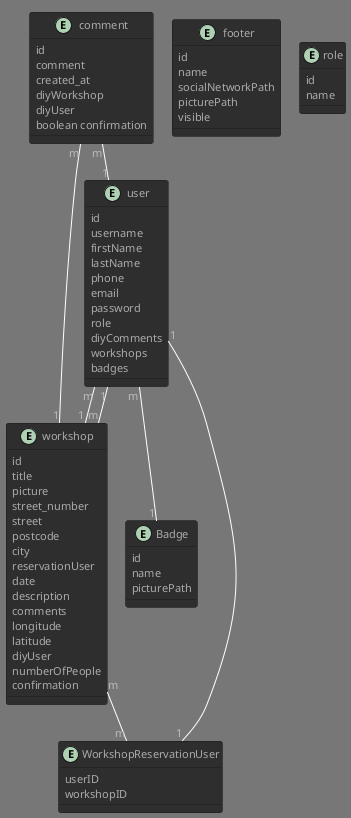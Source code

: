 @startuml
!pragma layout smetana
!theme reddress-darkorange

entity user {
    id
    username
    firstName
    lastName
    phone
    email
    password
    role
    diyComments
    workshops
    badges
}

entity workshop {
    id
    title
    picture
    street_number
    street
    postcode
    city
    reservationUser
    date
    description
    comments
    longitude
    latitude
    diyUser
    numberOfPeople
    confirmation
}

entity comment {
    id
    comment
    created_at
    diyWorkshop
    diyUser
    boolean confirmation
}


entity Badge {
    id
    name
    picturePath
}

entity footer {
    id
    name
    socialNetworkPath
    picturePath
    visible
}

entity role {
    id
    name

}

entity WorkshopReservationUser {
userID
workshopID

}






user "m" -- "1" workshop
user "m" -- "1" Badge
comment "m" -- "1" workshop
comment "m" -- "1" user
workshop "m" -- "m" WorkshopReservationUser
WorkshopReservationUser "1" -- "1" user
workshop "m" -- "1" user

@enduml